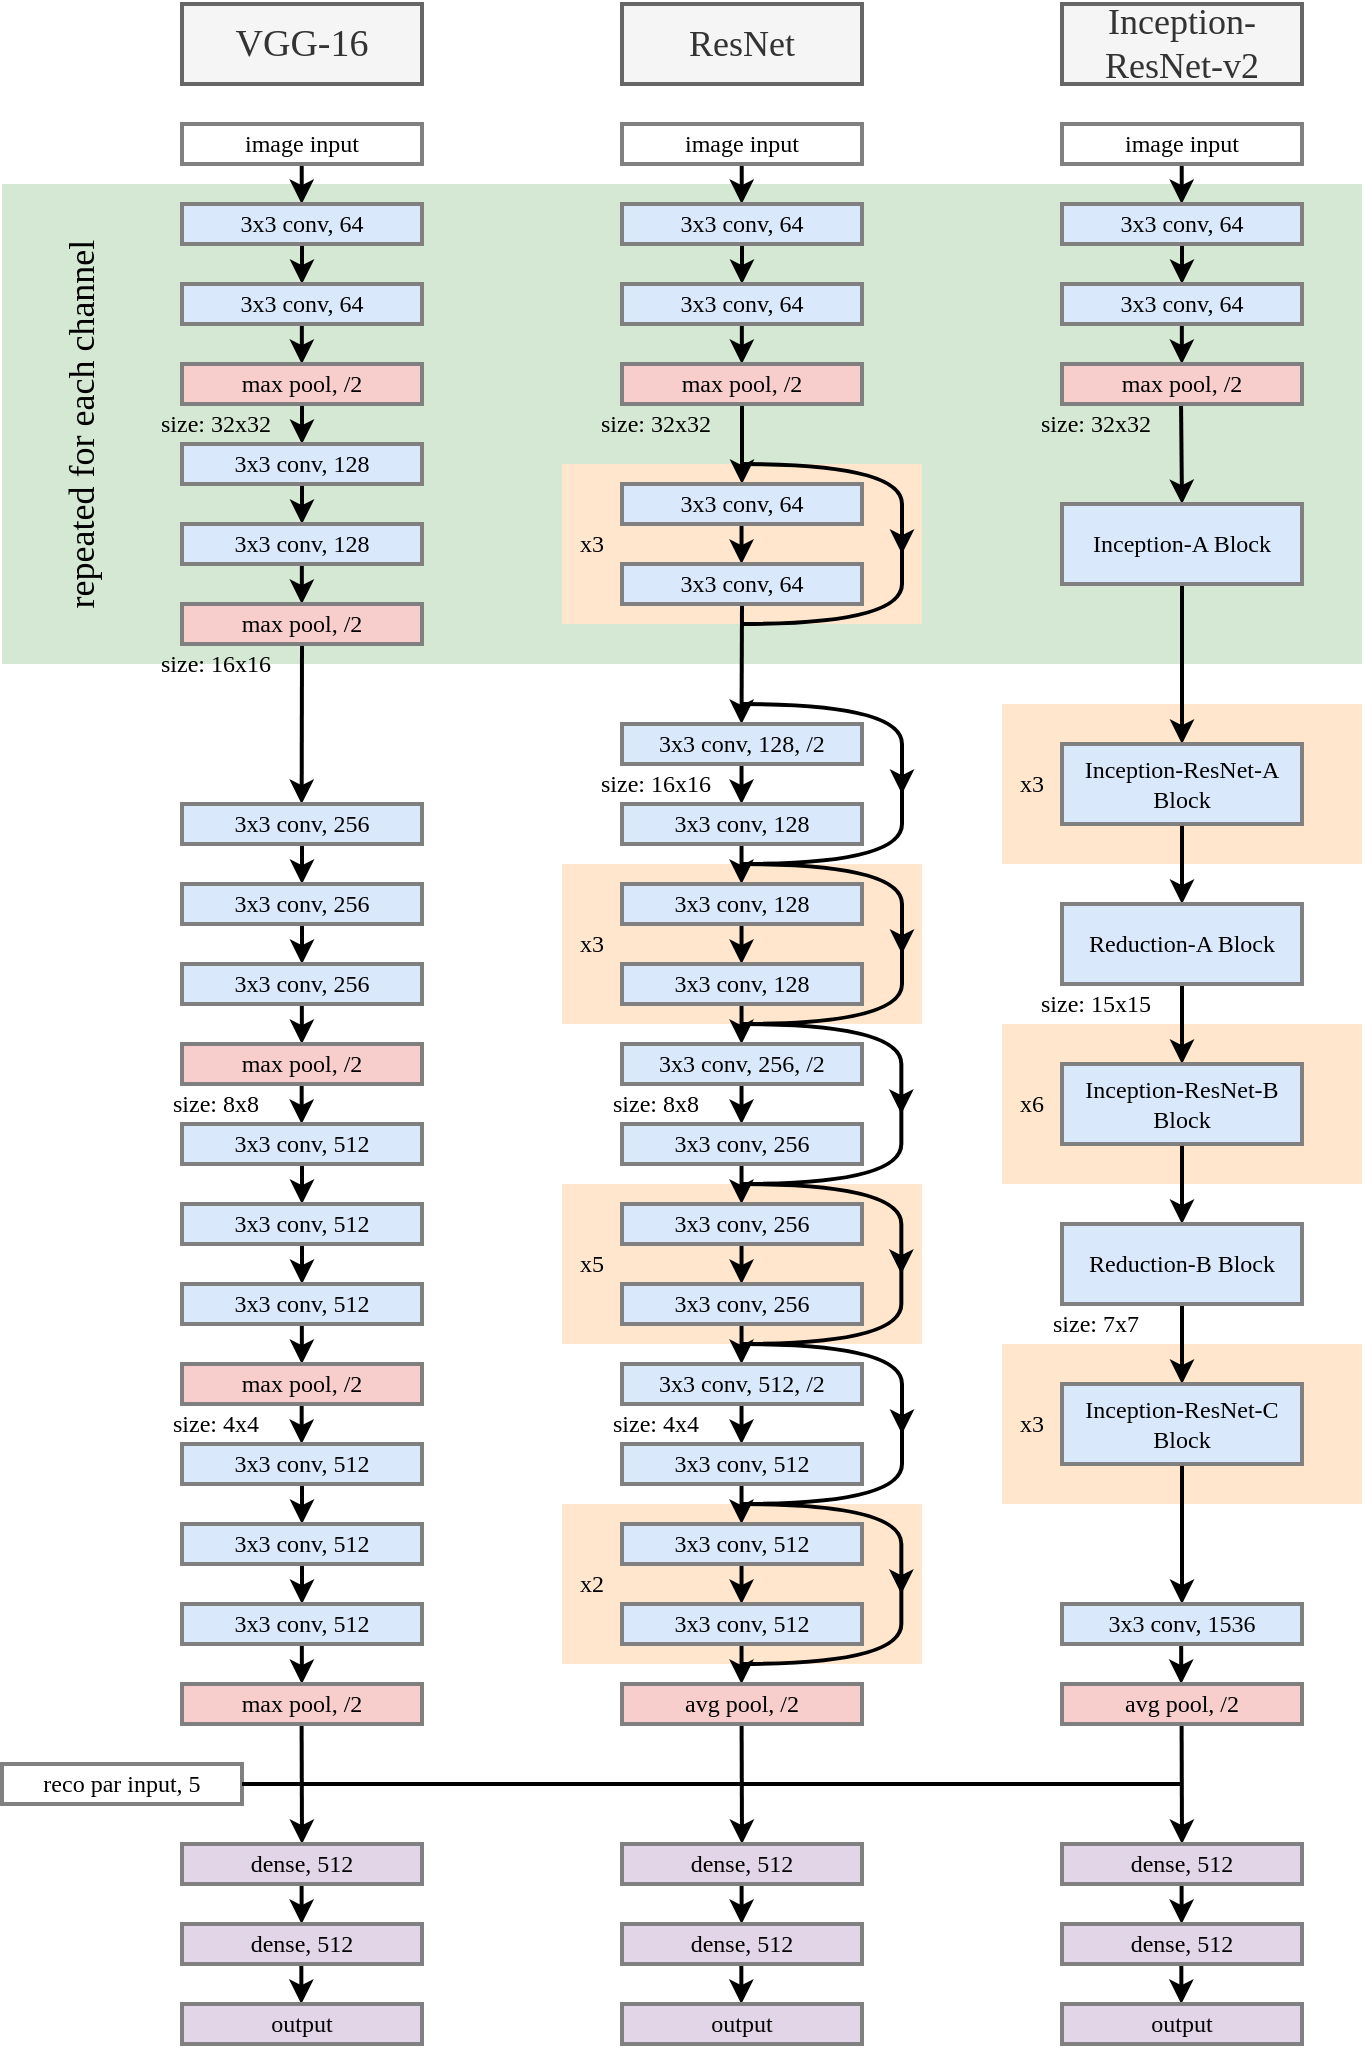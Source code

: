 <mxfile version="13.3.2" type="device"><diagram id="2nUuFOBB6d-zmA33p0eF" name="Page-1"><mxGraphModel dx="2250" dy="1230" grid="1" gridSize="10" guides="1" tooltips="1" connect="1" arrows="1" fold="1" page="1" pageScale="1" pageWidth="827" pageHeight="1169" math="0" shadow="0"><root><mxCell id="0"/><mxCell id="1" parent="0"/><mxCell id="eDKH0QxX53-h6JKbnOKn-1" value="" style="rounded=0;whiteSpace=wrap;html=1;strokeColor=none;strokeWidth=2;fillColor=#d5e8d4;fontFamily=lmodern;" vertex="1" parent="1"><mxGeometry x="40" y="110" width="680" height="240" as="geometry"/></mxCell><mxCell id="4gn5kVBZQtSzAXj-RTjJ-203" value="" style="rounded=0;whiteSpace=wrap;html=1;strokeWidth=2;fontFamily=lmodern;fillColor=#FFE6CC;strokeColor=none;fontStyle=0" parent="1" vertex="1"><mxGeometry x="540" y="690" width="180" height="80" as="geometry"/></mxCell><mxCell id="4gn5kVBZQtSzAXj-RTjJ-202" value="" style="rounded=0;whiteSpace=wrap;html=1;strokeWidth=2;fontFamily=lmodern;fillColor=#FFE6CC;strokeColor=none;fontStyle=0" parent="1" vertex="1"><mxGeometry x="540" y="530" width="180" height="80" as="geometry"/></mxCell><mxCell id="4gn5kVBZQtSzAXj-RTjJ-201" value="" style="rounded=0;whiteSpace=wrap;html=1;strokeWidth=2;fontFamily=lmodern;fillColor=#FFE6CC;strokeColor=none;fontStyle=0" parent="1" vertex="1"><mxGeometry x="540" y="370" width="180" height="80" as="geometry"/></mxCell><mxCell id="4gn5kVBZQtSzAXj-RTjJ-74" value="" style="rounded=0;whiteSpace=wrap;html=1;strokeWidth=2;fontFamily=lmodern;fillColor=#FFE6CC;strokeColor=none;fontStyle=0" parent="1" vertex="1"><mxGeometry x="320" y="250" width="180" height="80" as="geometry"/></mxCell><mxCell id="4gn5kVBZQtSzAXj-RTjJ-10" value="" style="endArrow=classic;html=1;exitX=0.5;exitY=1;exitDx=0;exitDy=0;entryX=0.5;entryY=0;entryDx=0;entryDy=0;strokeWidth=2;fontFamily=lmodern;fontStyle=0" parent="1" source="4gn5kVBZQtSzAXj-RTjJ-7" target="4gn5kVBZQtSzAXj-RTjJ-8" edge="1"><mxGeometry width="50" height="50" relative="1" as="geometry"><mxPoint x="400" y="530" as="sourcePoint"/><mxPoint x="450" y="480" as="targetPoint"/></mxGeometry></mxCell><mxCell id="4gn5kVBZQtSzAXj-RTjJ-11" value="" style="endArrow=classic;html=1;exitX=0.5;exitY=1;exitDx=0;exitDy=0;entryX=0.5;entryY=0;entryDx=0;entryDy=0;strokeWidth=2;fontFamily=lmodern;fontStyle=0" parent="1" edge="1"><mxGeometry width="50" height="50" relative="1" as="geometry"><mxPoint x="189.92" y="300" as="sourcePoint"/><mxPoint x="189.92" y="320" as="targetPoint"/></mxGeometry></mxCell><mxCell id="4gn5kVBZQtSzAXj-RTjJ-15" value="" style="endArrow=classic;html=1;exitX=0.5;exitY=1;exitDx=0;exitDy=0;entryX=0.5;entryY=0;entryDx=0;entryDy=0;strokeWidth=2;fontFamily=lmodern;fontStyle=0" parent="1" source="4gn5kVBZQtSzAXj-RTjJ-12" target="4gn5kVBZQtSzAXj-RTjJ-13" edge="1"><mxGeometry width="50" height="50" relative="1" as="geometry"><mxPoint x="400" y="710" as="sourcePoint"/><mxPoint x="450" y="660" as="targetPoint"/></mxGeometry></mxCell><mxCell id="4gn5kVBZQtSzAXj-RTjJ-16" value="" style="endArrow=classic;html=1;exitX=0.5;exitY=1;exitDx=0;exitDy=0;entryX=0.5;entryY=0;entryDx=0;entryDy=0;strokeWidth=2;fontFamily=lmodern;fontStyle=0" parent="1" edge="1"><mxGeometry width="50" height="50" relative="1" as="geometry"><mxPoint x="189.92" y="520" as="sourcePoint"/><mxPoint x="189.92" y="540" as="targetPoint"/></mxGeometry></mxCell><mxCell id="4gn5kVBZQtSzAXj-RTjJ-18" value="" style="endArrow=classic;html=1;exitX=0.5;exitY=1;exitDx=0;exitDy=0;entryX=0.5;entryY=0;entryDx=0;entryDy=0;strokeWidth=2;fontFamily=lmodern;fontStyle=0" parent="1" target="4gn5kVBZQtSzAXj-RTjJ-17" edge="1"><mxGeometry width="50" height="50" relative="1" as="geometry"><mxPoint x="190" y="480" as="sourcePoint"/><mxPoint x="450" y="700" as="targetPoint"/></mxGeometry></mxCell><mxCell id="4gn5kVBZQtSzAXj-RTjJ-19" value="" style="endArrow=classic;html=1;exitX=0.5;exitY=1;exitDx=0;exitDy=0;entryX=0.5;entryY=0;entryDx=0;entryDy=0;strokeWidth=2;fontFamily=lmodern;fontStyle=0" parent="1" edge="1" source="4gn5kVBZQtSzAXj-RTjJ-9"><mxGeometry width="50" height="50" relative="1" as="geometry"><mxPoint x="189.83" y="400" as="sourcePoint"/><mxPoint x="189.83" y="420" as="targetPoint"/></mxGeometry></mxCell><mxCell id="4gn5kVBZQtSzAXj-RTjJ-24" value="" style="endArrow=classic;html=1;exitX=0.5;exitY=1;exitDx=0;exitDy=0;entryX=0.5;entryY=0;entryDx=0;entryDy=0;strokeWidth=2;fontFamily=lmodern;fontStyle=0" parent="1" source="4gn5kVBZQtSzAXj-RTjJ-21" target="4gn5kVBZQtSzAXj-RTjJ-22" edge="1"><mxGeometry width="50" height="50" relative="1" as="geometry"><mxPoint x="400" y="870" as="sourcePoint"/><mxPoint x="450" y="820" as="targetPoint"/></mxGeometry></mxCell><mxCell id="4gn5kVBZQtSzAXj-RTjJ-25" value="" style="endArrow=classic;html=1;exitX=0.5;exitY=1;exitDx=0;exitDy=0;entryX=0.5;entryY=0;entryDx=0;entryDy=0;strokeWidth=2;fontFamily=lmodern;fontStyle=0" parent="1" edge="1"><mxGeometry width="50" height="50" relative="1" as="geometry"><mxPoint x="189.92" y="680" as="sourcePoint"/><mxPoint x="189.92" y="700" as="targetPoint"/></mxGeometry></mxCell><mxCell id="4gn5kVBZQtSzAXj-RTjJ-27" value="" style="endArrow=classic;html=1;exitX=0.5;exitY=1;exitDx=0;exitDy=0;entryX=0.5;entryY=0;entryDx=0;entryDy=0;strokeWidth=2;fontFamily=lmodern;fontStyle=0" parent="1" target="4gn5kVBZQtSzAXj-RTjJ-26" edge="1"><mxGeometry width="50" height="50" relative="1" as="geometry"><mxPoint x="190" y="640" as="sourcePoint"/><mxPoint x="450" y="860" as="targetPoint"/></mxGeometry></mxCell><mxCell id="4gn5kVBZQtSzAXj-RTjJ-28" value="" style="endArrow=classic;html=1;exitX=0.5;exitY=1;exitDx=0;exitDy=0;entryX=0.5;entryY=0;entryDx=0;entryDy=0;strokeWidth=2;fontFamily=lmodern;fontStyle=0" parent="1" edge="1"><mxGeometry width="50" height="50" relative="1" as="geometry"><mxPoint x="189.83" y="560" as="sourcePoint"/><mxPoint x="189.83" y="580" as="targetPoint"/></mxGeometry></mxCell><mxCell id="4gn5kVBZQtSzAXj-RTjJ-32" value="" style="endArrow=classic;html=1;exitX=0.5;exitY=1;exitDx=0;exitDy=0;entryX=0.5;entryY=0;entryDx=0;entryDy=0;strokeWidth=2;fontFamily=lmodern;fontStyle=0" parent="1" source="4gn5kVBZQtSzAXj-RTjJ-29" target="4gn5kVBZQtSzAXj-RTjJ-30" edge="1"><mxGeometry width="50" height="50" relative="1" as="geometry"><mxPoint x="400" y="1030" as="sourcePoint"/><mxPoint x="450" y="980" as="targetPoint"/></mxGeometry></mxCell><mxCell id="4gn5kVBZQtSzAXj-RTjJ-33" value="" style="endArrow=classic;html=1;exitX=0.5;exitY=1;exitDx=0;exitDy=0;entryX=0.5;entryY=0;entryDx=0;entryDy=0;strokeWidth=2;fontFamily=lmodern;fontStyle=0" parent="1" edge="1"><mxGeometry width="50" height="50" relative="1" as="geometry"><mxPoint x="189.92" y="840" as="sourcePoint"/><mxPoint x="189.92" y="860" as="targetPoint"/></mxGeometry></mxCell><mxCell id="4gn5kVBZQtSzAXj-RTjJ-35" value="" style="endArrow=classic;html=1;exitX=0.5;exitY=1;exitDx=0;exitDy=0;entryX=0.5;entryY=0;entryDx=0;entryDy=0;strokeWidth=2;fontFamily=lmodern;fontStyle=0" parent="1" target="4gn5kVBZQtSzAXj-RTjJ-34" edge="1"><mxGeometry width="50" height="50" relative="1" as="geometry"><mxPoint x="190" y="800" as="sourcePoint"/><mxPoint x="450" y="1020" as="targetPoint"/></mxGeometry></mxCell><mxCell id="4gn5kVBZQtSzAXj-RTjJ-36" value="" style="endArrow=classic;html=1;exitX=0.5;exitY=1;exitDx=0;exitDy=0;entryX=0.5;entryY=0;entryDx=0;entryDy=0;strokeWidth=2;fontFamily=lmodern;fontStyle=0" parent="1" edge="1"><mxGeometry width="50" height="50" relative="1" as="geometry"><mxPoint x="189.83" y="720" as="sourcePoint"/><mxPoint x="189.83" y="740" as="targetPoint"/></mxGeometry></mxCell><mxCell id="4gn5kVBZQtSzAXj-RTjJ-60" value="" style="endArrow=classic;html=1;exitX=0.5;exitY=1;exitDx=0;exitDy=0;entryX=0.5;entryY=0;entryDx=0;entryDy=0;strokeWidth=2;fontFamily=lmodern;fontStyle=0" parent="1" source="4gn5kVBZQtSzAXj-RTjJ-167" target="4gn5kVBZQtSzAXj-RTjJ-64" edge="1"><mxGeometry width="50" height="50" relative="1" as="geometry"><mxPoint x="409.76" y="240" as="sourcePoint"/><mxPoint x="409.76" y="260" as="targetPoint"/></mxGeometry></mxCell><mxCell id="4gn5kVBZQtSzAXj-RTjJ-66" value="" style="endArrow=classic;html=1;exitX=0.5;exitY=1;exitDx=0;exitDy=0;entryX=0.5;entryY=0;entryDx=0;entryDy=0;strokeWidth=2;fontFamily=lmodern;fontStyle=0" parent="1" edge="1"><mxGeometry width="50" height="50" relative="1" as="geometry"><mxPoint x="409.76" y="280" as="sourcePoint"/><mxPoint x="409.76" y="300" as="targetPoint"/></mxGeometry></mxCell><mxCell id="4gn5kVBZQtSzAXj-RTjJ-68" value="" style="endArrow=classic;html=1;exitX=0.5;exitY=1;exitDx=0;exitDy=0;entryX=0.5;entryY=0;entryDx=0;entryDy=0;strokeWidth=2;fontFamily=lmodern;fontStyle=0" parent="1" edge="1" source="4gn5kVBZQtSzAXj-RTjJ-65"><mxGeometry width="50" height="50" relative="1" as="geometry"><mxPoint x="409.76" y="360" as="sourcePoint"/><mxPoint x="409.76" y="380" as="targetPoint"/></mxGeometry></mxCell><mxCell id="4gn5kVBZQtSzAXj-RTjJ-75" value="x3" style="text;html=1;strokeColor=none;fillColor=none;align=center;verticalAlign=middle;whiteSpace=wrap;rounded=0;fontFamily=lmodern;fontStyle=0" parent="1" vertex="1"><mxGeometry x="320" y="280" width="30" height="20" as="geometry"/></mxCell><mxCell id="4gn5kVBZQtSzAXj-RTjJ-78" value="" style="rounded=0;whiteSpace=wrap;html=1;strokeWidth=2;fontFamily=lmodern;fillColor=#FFE6CC;strokeColor=none;fontStyle=0" parent="1" vertex="1"><mxGeometry x="320" y="450" width="180" height="80" as="geometry"/></mxCell><mxCell id="4gn5kVBZQtSzAXj-RTjJ-81" value="" style="endArrow=classic;html=1;exitX=0.5;exitY=1;exitDx=0;exitDy=0;entryX=0.5;entryY=0;entryDx=0;entryDy=0;strokeWidth=2;fontFamily=lmodern;fontStyle=0" parent="1" edge="1"><mxGeometry width="50" height="50" relative="1" as="geometry"><mxPoint x="409.76" y="400" as="sourcePoint"/><mxPoint x="409.76" y="420" as="targetPoint"/></mxGeometry></mxCell><mxCell id="4gn5kVBZQtSzAXj-RTjJ-83" value="" style="endArrow=classic;html=1;exitX=0.5;exitY=1;exitDx=0;exitDy=0;entryX=0.5;entryY=0;entryDx=0;entryDy=0;strokeWidth=2;fontFamily=lmodern;fontStyle=0" parent="1" edge="1"><mxGeometry width="50" height="50" relative="1" as="geometry"><mxPoint x="409.76" y="440" as="sourcePoint"/><mxPoint x="409.76" y="460" as="targetPoint"/></mxGeometry></mxCell><mxCell id="4gn5kVBZQtSzAXj-RTjJ-89" value="" style="endArrow=classic;html=1;exitX=0.5;exitY=1;exitDx=0;exitDy=0;entryX=0.5;entryY=0;entryDx=0;entryDy=0;strokeWidth=2;fontFamily=lmodern;fontStyle=0" parent="1" edge="1"><mxGeometry width="50" height="50" relative="1" as="geometry"><mxPoint x="409.76" y="480" as="sourcePoint"/><mxPoint x="409.76" y="500" as="targetPoint"/></mxGeometry></mxCell><mxCell id="4gn5kVBZQtSzAXj-RTjJ-90" value="" style="endArrow=classic;html=1;exitX=0.5;exitY=1;exitDx=0;exitDy=0;entryX=0.5;entryY=0;entryDx=0;entryDy=0;strokeWidth=2;fontFamily=lmodern;fontStyle=0" parent="1" edge="1"><mxGeometry width="50" height="50" relative="1" as="geometry"><mxPoint x="409.76" y="520" as="sourcePoint"/><mxPoint x="409.76" y="540" as="targetPoint"/></mxGeometry></mxCell><mxCell id="4gn5kVBZQtSzAXj-RTjJ-94" value="x3" style="text;html=1;strokeColor=none;fillColor=none;align=center;verticalAlign=middle;whiteSpace=wrap;rounded=0;fontFamily=lmodern;fontStyle=0" parent="1" vertex="1"><mxGeometry x="320" y="480" width="30" height="20" as="geometry"/></mxCell><mxCell id="4gn5kVBZQtSzAXj-RTjJ-95" value="" style="rounded=0;whiteSpace=wrap;html=1;strokeWidth=2;fontFamily=lmodern;fillColor=#FFE6CC;strokeColor=none;fontStyle=0" parent="1" vertex="1"><mxGeometry x="320" y="610" width="180" height="80" as="geometry"/></mxCell><mxCell id="4gn5kVBZQtSzAXj-RTjJ-98" value="" style="endArrow=classic;html=1;exitX=0.5;exitY=1;exitDx=0;exitDy=0;entryX=0.5;entryY=0;entryDx=0;entryDy=0;strokeWidth=2;fontFamily=lmodern;fontStyle=0" parent="1" edge="1"><mxGeometry width="50" height="50" relative="1" as="geometry"><mxPoint x="409.76" y="560" as="sourcePoint"/><mxPoint x="409.76" y="580" as="targetPoint"/></mxGeometry></mxCell><mxCell id="4gn5kVBZQtSzAXj-RTjJ-99" value="" style="endArrow=classic;html=1;exitX=0.5;exitY=1;exitDx=0;exitDy=0;entryX=0.5;entryY=0;entryDx=0;entryDy=0;strokeWidth=2;fontFamily=lmodern;fontStyle=0" parent="1" edge="1"><mxGeometry width="50" height="50" relative="1" as="geometry"><mxPoint x="409.76" y="600" as="sourcePoint"/><mxPoint x="409.76" y="620" as="targetPoint"/></mxGeometry></mxCell><mxCell id="4gn5kVBZQtSzAXj-RTjJ-105" value="" style="endArrow=classic;html=1;exitX=0.5;exitY=1;exitDx=0;exitDy=0;entryX=0.5;entryY=0;entryDx=0;entryDy=0;strokeWidth=2;fontFamily=lmodern;fontStyle=0" parent="1" edge="1"><mxGeometry width="50" height="50" relative="1" as="geometry"><mxPoint x="409.76" y="640" as="sourcePoint"/><mxPoint x="409.76" y="660" as="targetPoint"/></mxGeometry></mxCell><mxCell id="4gn5kVBZQtSzAXj-RTjJ-106" value="" style="endArrow=classic;html=1;exitX=0.5;exitY=1;exitDx=0;exitDy=0;entryX=0.5;entryY=0;entryDx=0;entryDy=0;strokeWidth=2;fontFamily=lmodern;fontStyle=0" parent="1" edge="1"><mxGeometry width="50" height="50" relative="1" as="geometry"><mxPoint x="409.76" y="680" as="sourcePoint"/><mxPoint x="409.76" y="700" as="targetPoint"/></mxGeometry></mxCell><mxCell id="4gn5kVBZQtSzAXj-RTjJ-110" value="x5" style="text;html=1;strokeColor=none;fillColor=none;align=center;verticalAlign=middle;whiteSpace=wrap;rounded=0;fontFamily=lmodern;fontStyle=0" parent="1" vertex="1"><mxGeometry x="320" y="640" width="30" height="20" as="geometry"/></mxCell><mxCell id="4gn5kVBZQtSzAXj-RTjJ-111" value="" style="rounded=0;whiteSpace=wrap;html=1;strokeWidth=2;fontFamily=lmodern;fillColor=#FFE6CC;strokeColor=none;fontStyle=0" parent="1" vertex="1"><mxGeometry x="320" y="770" width="180" height="80" as="geometry"/></mxCell><mxCell id="4gn5kVBZQtSzAXj-RTjJ-114" value="" style="endArrow=classic;html=1;exitX=0.5;exitY=1;exitDx=0;exitDy=0;entryX=0.5;entryY=0;entryDx=0;entryDy=0;strokeWidth=2;fontFamily=lmodern;fontStyle=0" parent="1" edge="1"><mxGeometry width="50" height="50" relative="1" as="geometry"><mxPoint x="409.76" y="720" as="sourcePoint"/><mxPoint x="409.76" y="740" as="targetPoint"/></mxGeometry></mxCell><mxCell id="4gn5kVBZQtSzAXj-RTjJ-115" value="" style="endArrow=classic;html=1;exitX=0.5;exitY=1;exitDx=0;exitDy=0;entryX=0.5;entryY=0;entryDx=0;entryDy=0;strokeWidth=2;fontFamily=lmodern;fontStyle=0" parent="1" edge="1"><mxGeometry width="50" height="50" relative="1" as="geometry"><mxPoint x="409.76" y="760" as="sourcePoint"/><mxPoint x="409.76" y="780" as="targetPoint"/></mxGeometry></mxCell><mxCell id="4gn5kVBZQtSzAXj-RTjJ-121" value="" style="endArrow=classic;html=1;exitX=0.5;exitY=1;exitDx=0;exitDy=0;entryX=0.5;entryY=0;entryDx=0;entryDy=0;strokeWidth=2;fontFamily=lmodern;fontStyle=0" parent="1" edge="1"><mxGeometry width="50" height="50" relative="1" as="geometry"><mxPoint x="409.76" y="800" as="sourcePoint"/><mxPoint x="409.76" y="820" as="targetPoint"/></mxGeometry></mxCell><mxCell id="4gn5kVBZQtSzAXj-RTjJ-122" value="" style="endArrow=classic;html=1;exitX=0.5;exitY=1;exitDx=0;exitDy=0;entryX=0.5;entryY=0;entryDx=0;entryDy=0;strokeWidth=2;fontFamily=lmodern;fontStyle=0" parent="1" edge="1"><mxGeometry width="50" height="50" relative="1" as="geometry"><mxPoint x="409.76" y="840" as="sourcePoint"/><mxPoint x="409.76" y="860" as="targetPoint"/></mxGeometry></mxCell><mxCell id="4gn5kVBZQtSzAXj-RTjJ-126" value="x2" style="text;html=1;strokeColor=none;fillColor=none;align=center;verticalAlign=middle;whiteSpace=wrap;rounded=0;fontFamily=lmodern;fontStyle=0" parent="1" vertex="1"><mxGeometry x="320" y="800" width="30" height="20" as="geometry"/></mxCell><mxCell id="4gn5kVBZQtSzAXj-RTjJ-135" value="" style="endArrow=classic;html=1;exitX=0.5;exitY=1;exitDx=0;exitDy=0;strokeWidth=2;fontFamily=lmodern;fontStyle=0;entryX=0.5;entryY=0;entryDx=0;entryDy=0;" parent="1" target="4gn5kVBZQtSzAXj-RTjJ-131" edge="1"><mxGeometry width="50" height="50" relative="1" as="geometry"><mxPoint x="409.8" y="880" as="sourcePoint"/><mxPoint x="410" y="910" as="targetPoint"/></mxGeometry></mxCell><mxCell id="4gn5kVBZQtSzAXj-RTjJ-154" value="size: 16x16 &amp;nbsp; " style="text;html=1;strokeColor=none;fillColor=none;align=center;verticalAlign=middle;whiteSpace=wrap;rounded=0;fontFamily=lmodern;fontStyle=0" parent="1" vertex="1"><mxGeometry x="110" y="340" width="80" height="20" as="geometry"/></mxCell><mxCell id="4gn5kVBZQtSzAXj-RTjJ-155" value="size: 8x8 &amp;nbsp; " style="text;html=1;strokeColor=none;fillColor=none;align=center;verticalAlign=middle;whiteSpace=wrap;rounded=0;fontFamily=lmodern;fontStyle=0" parent="1" vertex="1"><mxGeometry x="110" y="560" width="80" height="20" as="geometry"/></mxCell><mxCell id="4gn5kVBZQtSzAXj-RTjJ-156" value="size: 4x4 &amp;nbsp; " style="text;html=1;strokeColor=none;fillColor=none;align=center;verticalAlign=middle;whiteSpace=wrap;rounded=0;fontFamily=lmodern;fontStyle=0" parent="1" vertex="1"><mxGeometry x="110" y="720" width="80" height="20" as="geometry"/></mxCell><mxCell id="4gn5kVBZQtSzAXj-RTjJ-158" value="size: 16x16 &amp;nbsp; " style="text;html=1;strokeColor=none;fillColor=none;align=center;verticalAlign=middle;whiteSpace=wrap;rounded=0;fontFamily=lmodern;fontStyle=0" parent="1" vertex="1"><mxGeometry x="330" y="400" width="80" height="20" as="geometry"/></mxCell><mxCell id="4gn5kVBZQtSzAXj-RTjJ-159" value="size: 8x8 &amp;nbsp; " style="text;html=1;strokeColor=none;fillColor=none;align=center;verticalAlign=middle;whiteSpace=wrap;rounded=0;fontFamily=lmodern;fontStyle=0" parent="1" vertex="1"><mxGeometry x="330" y="560" width="80" height="20" as="geometry"/></mxCell><mxCell id="4gn5kVBZQtSzAXj-RTjJ-160" value="size: 4x4 &amp;nbsp; " style="text;html=1;strokeColor=none;fillColor=none;align=center;verticalAlign=middle;whiteSpace=wrap;rounded=0;fontFamily=lmodern;fontStyle=0" parent="1" vertex="1"><mxGeometry x="330" y="720" width="80" height="20" as="geometry"/></mxCell><mxCell id="4gn5kVBZQtSzAXj-RTjJ-161" value="" style="endArrow=classic;html=1;exitX=0.5;exitY=1;exitDx=0;exitDy=0;entryX=0.5;entryY=0;entryDx=0;entryDy=0;strokeWidth=2;fontFamily=lmodern;fontStyle=0" parent="1" edge="1"><mxGeometry width="50" height="50" relative="1" as="geometry"><mxPoint x="409.86" y="100" as="sourcePoint"/><mxPoint x="409.86" y="120" as="targetPoint"/></mxGeometry></mxCell><mxCell id="4gn5kVBZQtSzAXj-RTjJ-163" value="" style="endArrow=classic;html=1;exitX=0.5;exitY=1;exitDx=0;exitDy=0;entryX=0.5;entryY=0;entryDx=0;entryDy=0;strokeWidth=2;fontFamily=lmodern;fontStyle=0" parent="1" source="4gn5kVBZQtSzAXj-RTjJ-165" target="4gn5kVBZQtSzAXj-RTjJ-166" edge="1"><mxGeometry width="50" height="50" relative="1" as="geometry"><mxPoint x="620" y="410" as="sourcePoint"/><mxPoint x="670" y="360" as="targetPoint"/></mxGeometry></mxCell><mxCell id="4gn5kVBZQtSzAXj-RTjJ-164" value="" style="endArrow=classic;html=1;exitX=0.5;exitY=1;exitDx=0;exitDy=0;entryX=0.5;entryY=0;entryDx=0;entryDy=0;strokeWidth=2;fontFamily=lmodern;fontStyle=0" parent="1" edge="1"><mxGeometry width="50" height="50" relative="1" as="geometry"><mxPoint x="409.92" y="180" as="sourcePoint"/><mxPoint x="409.92" y="200" as="targetPoint"/></mxGeometry></mxCell><mxCell id="4gn5kVBZQtSzAXj-RTjJ-168" value="size: 15x15 &amp;nbsp; " style="text;html=1;strokeColor=none;fillColor=none;align=center;verticalAlign=middle;whiteSpace=wrap;rounded=0;fontFamily=lmodern;fontStyle=0" parent="1" vertex="1"><mxGeometry x="550" y="510" width="80" height="20" as="geometry"/></mxCell><mxCell id="4gn5kVBZQtSzAXj-RTjJ-178" value="" style="endArrow=classic;html=1;exitX=0.5;exitY=1;exitDx=0;exitDy=0;entryX=0.5;entryY=0;entryDx=0;entryDy=0;strokeWidth=2;fontFamily=lmodern;fontStyle=0" parent="1" edge="1"><mxGeometry width="50" height="50" relative="1" as="geometry"><mxPoint x="409.8" y="960" as="sourcePoint"/><mxPoint x="409.8" y="980" as="targetPoint"/></mxGeometry></mxCell><mxCell id="4gn5kVBZQtSzAXj-RTjJ-193" value="" style="endArrow=classic;html=1;exitX=0.5;exitY=1;exitDx=0;exitDy=0;entryX=0.5;entryY=0;entryDx=0;entryDy=0;strokeWidth=2;fontFamily=lmodern;fontStyle=0" parent="1" edge="1"><mxGeometry width="50" height="50" relative="1" as="geometry"><mxPoint x="629.6" y="840" as="sourcePoint"/><mxPoint x="629.6" y="860" as="targetPoint"/></mxGeometry></mxCell><mxCell id="4gn5kVBZQtSzAXj-RTjJ-194" value="" style="endArrow=classic;html=1;exitX=0.5;exitY=1;exitDx=0;exitDy=0;entryX=0.5;entryY=0;entryDx=0;entryDy=0;strokeWidth=2;fontFamily=lmodern;fontStyle=0" parent="1" target="4gn5kVBZQtSzAXj-RTjJ-190" edge="1"><mxGeometry width="50" height="50" relative="1" as="geometry"><mxPoint x="630" y="750" as="sourcePoint"/><mxPoint x="630.2" y="810" as="targetPoint"/></mxGeometry></mxCell><mxCell id="4gn5kVBZQtSzAXj-RTjJ-195" value="" style="endArrow=classic;html=1;exitX=0.5;exitY=1;exitDx=0;exitDy=0;strokeWidth=2;fontFamily=lmodern;fontStyle=0;entryX=0.5;entryY=0;entryDx=0;entryDy=0;" parent="1" source="4gn5kVBZQtSzAXj-RTjJ-188" target="4gn5kVBZQtSzAXj-RTjJ-189" edge="1"><mxGeometry width="50" height="50" relative="1" as="geometry"><mxPoint x="629.17" y="670" as="sourcePoint"/><mxPoint x="629" y="710" as="targetPoint"/></mxGeometry></mxCell><mxCell id="4gn5kVBZQtSzAXj-RTjJ-196" value="" style="endArrow=classic;html=1;exitX=0.5;exitY=1;exitDx=0;exitDy=0;strokeWidth=2;fontFamily=lmodern;fontStyle=0;entryX=0.5;entryY=0;entryDx=0;entryDy=0;" parent="1" source="4gn5kVBZQtSzAXj-RTjJ-187" target="4gn5kVBZQtSzAXj-RTjJ-188" edge="1"><mxGeometry width="50" height="50" relative="1" as="geometry"><mxPoint x="630.17" y="590" as="sourcePoint"/><mxPoint x="630.0" y="630" as="targetPoint"/></mxGeometry></mxCell><mxCell id="4gn5kVBZQtSzAXj-RTjJ-197" value="" style="endArrow=classic;html=1;exitX=0.5;exitY=1;exitDx=0;exitDy=0;strokeWidth=2;fontFamily=lmodern;fontStyle=0;entryX=0.5;entryY=0;entryDx=0;entryDy=0;" parent="1" source="4gn5kVBZQtSzAXj-RTjJ-186" target="4gn5kVBZQtSzAXj-RTjJ-187" edge="1"><mxGeometry width="50" height="50" relative="1" as="geometry"><mxPoint x="640.17" y="600" as="sourcePoint"/><mxPoint x="640.0" y="640" as="targetPoint"/></mxGeometry></mxCell><mxCell id="4gn5kVBZQtSzAXj-RTjJ-198" value="" style="endArrow=classic;html=1;exitX=0.5;exitY=1;exitDx=0;exitDy=0;strokeWidth=2;fontFamily=lmodern;fontStyle=0;entryX=0.5;entryY=0;entryDx=0;entryDy=0;" parent="1" source="4gn5kVBZQtSzAXj-RTjJ-185" target="4gn5kVBZQtSzAXj-RTjJ-186" edge="1"><mxGeometry width="50" height="50" relative="1" as="geometry"><mxPoint x="640" y="520" as="sourcePoint"/><mxPoint x="640" y="560" as="targetPoint"/></mxGeometry></mxCell><mxCell id="4gn5kVBZQtSzAXj-RTjJ-199" value="" style="endArrow=classic;html=1;exitX=0.5;exitY=1;exitDx=0;exitDy=0;strokeWidth=2;fontFamily=lmodern;fontStyle=0;entryX=0.5;entryY=0;entryDx=0;entryDy=0;" parent="1" source="4gn5kVBZQtSzAXj-RTjJ-184" target="4gn5kVBZQtSzAXj-RTjJ-185" edge="1"><mxGeometry width="50" height="50" relative="1" as="geometry"><mxPoint x="640" y="440" as="sourcePoint"/><mxPoint x="640" y="480" as="targetPoint"/></mxGeometry></mxCell><mxCell id="4gn5kVBZQtSzAXj-RTjJ-204" value="x3" style="text;html=1;strokeColor=none;fillColor=none;align=center;verticalAlign=middle;whiteSpace=wrap;rounded=0;fontFamily=lmodern;fontStyle=0" parent="1" vertex="1"><mxGeometry x="540" y="400" width="30" height="20" as="geometry"/></mxCell><mxCell id="4gn5kVBZQtSzAXj-RTjJ-205" value="x6" style="text;html=1;strokeColor=none;fillColor=none;align=center;verticalAlign=middle;whiteSpace=wrap;rounded=0;fontFamily=lmodern;fontStyle=0" parent="1" vertex="1"><mxGeometry x="540" y="560" width="30" height="20" as="geometry"/></mxCell><mxCell id="4gn5kVBZQtSzAXj-RTjJ-206" value="x3" style="text;html=1;strokeColor=none;fillColor=none;align=center;verticalAlign=middle;whiteSpace=wrap;rounded=0;fontFamily=lmodern;fontStyle=0" parent="1" vertex="1"><mxGeometry x="540" y="720" width="30" height="20" as="geometry"/></mxCell><mxCell id="4gn5kVBZQtSzAXj-RTjJ-209" value="size: 32x32&amp;nbsp;&amp;nbsp; " style="text;html=1;strokeColor=none;fillColor=none;align=center;verticalAlign=middle;whiteSpace=wrap;rounded=0;fontFamily=lmodern;fontStyle=0" parent="1" vertex="1"><mxGeometry x="330" y="220" width="80" height="20" as="geometry"/></mxCell><mxCell id="4gn5kVBZQtSzAXj-RTjJ-210" value="size: 7x7 &amp;nbsp; " style="text;html=1;strokeColor=none;fillColor=none;align=center;verticalAlign=middle;whiteSpace=wrap;rounded=0;fontFamily=lmodern;fontStyle=0" parent="1" vertex="1"><mxGeometry x="550" y="670" width="80" height="20" as="geometry"/></mxCell><mxCell id="4gn5kVBZQtSzAXj-RTjJ-211" value="reco par input, 5" style="rounded=0;whiteSpace=wrap;html=1;strokeWidth=2;fontFamily=lmodern;fontStyle=0;fillColor=#FFFFFF;strokeColor=#808080;" parent="1" vertex="1"><mxGeometry x="40" y="900" width="120" height="20" as="geometry"/></mxCell><mxCell id="eDKH0QxX53-h6JKbnOKn-2" value="" style="endArrow=classic;html=1;exitX=0.5;exitY=1;exitDx=0;exitDy=0;entryX=0.5;entryY=0;entryDx=0;entryDy=0;strokeWidth=2;fontFamily=lmodern;fontStyle=0" edge="1" parent="1"><mxGeometry width="50" height="50" relative="1" as="geometry"><mxPoint x="189.86" y="100" as="sourcePoint"/><mxPoint x="189.86" y="120" as="targetPoint"/></mxGeometry></mxCell><mxCell id="eDKH0QxX53-h6JKbnOKn-3" value="" style="endArrow=classic;html=1;exitX=0.5;exitY=1;exitDx=0;exitDy=0;entryX=0.5;entryY=0;entryDx=0;entryDy=0;strokeWidth=2;fontFamily=lmodern;fontStyle=0" edge="1" parent="1" source="eDKH0QxX53-h6JKbnOKn-5" target="eDKH0QxX53-h6JKbnOKn-6"><mxGeometry width="50" height="50" relative="1" as="geometry"><mxPoint x="400" y="410" as="sourcePoint"/><mxPoint x="450" y="360" as="targetPoint"/></mxGeometry></mxCell><mxCell id="eDKH0QxX53-h6JKbnOKn-4" value="" style="endArrow=classic;html=1;exitX=0.5;exitY=1;exitDx=0;exitDy=0;entryX=0.5;entryY=0;entryDx=0;entryDy=0;strokeWidth=2;fontFamily=lmodern;fontStyle=0" edge="1" parent="1"><mxGeometry width="50" height="50" relative="1" as="geometry"><mxPoint x="189.92" y="180" as="sourcePoint"/><mxPoint x="189.92" y="200" as="targetPoint"/></mxGeometry></mxCell><mxCell id="eDKH0QxX53-h6JKbnOKn-8" value="size: 32x32&amp;nbsp;&amp;nbsp; " style="text;html=1;strokeColor=none;fillColor=none;align=center;verticalAlign=middle;whiteSpace=wrap;rounded=0;fontFamily=lmodern;fontStyle=0" vertex="1" parent="1"><mxGeometry x="110" y="220" width="80" height="20" as="geometry"/></mxCell><mxCell id="eDKH0QxX53-h6JKbnOKn-11" value="" style="endArrow=classic;html=1;exitX=0.5;exitY=1;exitDx=0;exitDy=0;entryX=0.5;entryY=0;entryDx=0;entryDy=0;strokeWidth=2;fontFamily=lmodern;fontStyle=0" edge="1" parent="1"><mxGeometry width="50" height="50" relative="1" as="geometry"><mxPoint x="629.86" y="100" as="sourcePoint"/><mxPoint x="629.86" y="120" as="targetPoint"/></mxGeometry></mxCell><mxCell id="eDKH0QxX53-h6JKbnOKn-12" value="" style="endArrow=classic;html=1;exitX=0.5;exitY=1;exitDx=0;exitDy=0;entryX=0.5;entryY=0;entryDx=0;entryDy=0;strokeWidth=2;fontFamily=lmodern;fontStyle=0" edge="1" parent="1" source="eDKH0QxX53-h6JKbnOKn-14" target="eDKH0QxX53-h6JKbnOKn-15"><mxGeometry width="50" height="50" relative="1" as="geometry"><mxPoint x="840" y="410" as="sourcePoint"/><mxPoint x="890" y="360" as="targetPoint"/></mxGeometry></mxCell><mxCell id="eDKH0QxX53-h6JKbnOKn-13" value="" style="endArrow=classic;html=1;exitX=0.5;exitY=1;exitDx=0;exitDy=0;entryX=0.5;entryY=0;entryDx=0;entryDy=0;strokeWidth=2;fontFamily=lmodern;fontStyle=0" edge="1" parent="1"><mxGeometry width="50" height="50" relative="1" as="geometry"><mxPoint x="629.92" y="180" as="sourcePoint"/><mxPoint x="629.92" y="200" as="targetPoint"/></mxGeometry></mxCell><mxCell id="eDKH0QxX53-h6JKbnOKn-17" value="size: 32x32&amp;nbsp;&amp;nbsp; " style="text;html=1;strokeColor=none;fillColor=none;align=center;verticalAlign=middle;whiteSpace=wrap;rounded=0;fontFamily=lmodern;fontStyle=0" vertex="1" parent="1"><mxGeometry x="550" y="220" width="80" height="20" as="geometry"/></mxCell><mxCell id="eDKH0QxX53-h6JKbnOKn-19" value="" style="endArrow=classic;html=1;exitX=0.5;exitY=1;exitDx=0;exitDy=0;strokeWidth=2;fontFamily=lmodern;fontStyle=0" edge="1" parent="1"><mxGeometry width="50" height="50" relative="1" as="geometry"><mxPoint x="190" y="220" as="sourcePoint"/><mxPoint x="190" y="240" as="targetPoint"/></mxGeometry></mxCell><mxCell id="eDKH0QxX53-h6JKbnOKn-20" value="" style="endArrow=classic;html=1;exitX=0.5;exitY=1;exitDx=0;exitDy=0;entryX=0.5;entryY=0;entryDx=0;entryDy=0;strokeWidth=2;fontFamily=lmodern;fontStyle=0" edge="1" parent="1" target="4gn5kVBZQtSzAXj-RTjJ-184"><mxGeometry width="50" height="50" relative="1" as="geometry"><mxPoint x="629.52" y="220" as="sourcePoint"/><mxPoint x="629.52" y="310" as="targetPoint"/></mxGeometry></mxCell><mxCell id="eDKH0QxX53-h6JKbnOKn-25" value="" style="endArrow=classic;html=1;exitX=0.5;exitY=1;exitDx=0;exitDy=0;strokeWidth=2;fontFamily=lmodern;fontStyle=0;entryX=0.5;entryY=0;entryDx=0;entryDy=0;" edge="1" parent="1" target="eDKH0QxX53-h6JKbnOKn-27"><mxGeometry width="50" height="50" relative="1" as="geometry"><mxPoint x="189.8" y="880" as="sourcePoint"/><mxPoint x="190" y="910" as="targetPoint"/></mxGeometry></mxCell><mxCell id="eDKH0QxX53-h6JKbnOKn-26" value="" style="endArrow=classic;html=1;exitX=0.5;exitY=1;exitDx=0;exitDy=0;entryX=0.5;entryY=0;entryDx=0;entryDy=0;strokeWidth=2;fontFamily=lmodern;fontStyle=0" edge="1" parent="1"><mxGeometry width="50" height="50" relative="1" as="geometry"><mxPoint x="189.8" y="960" as="sourcePoint"/><mxPoint x="189.8" y="980" as="targetPoint"/></mxGeometry></mxCell><mxCell id="eDKH0QxX53-h6JKbnOKn-29" value="" style="endArrow=classic;html=1;exitX=0.5;exitY=1;exitDx=0;exitDy=0;strokeWidth=2;fontFamily=lmodern;fontStyle=0;entryX=0.5;entryY=0;entryDx=0;entryDy=0;" edge="1" parent="1" target="eDKH0QxX53-h6JKbnOKn-31"><mxGeometry width="50" height="50" relative="1" as="geometry"><mxPoint x="629.8" y="880" as="sourcePoint"/><mxPoint x="630" y="910" as="targetPoint"/></mxGeometry></mxCell><mxCell id="eDKH0QxX53-h6JKbnOKn-30" value="" style="endArrow=classic;html=1;exitX=0.5;exitY=1;exitDx=0;exitDy=0;entryX=0.5;entryY=0;entryDx=0;entryDy=0;strokeWidth=2;fontFamily=lmodern;fontStyle=0" edge="1" parent="1"><mxGeometry width="50" height="50" relative="1" as="geometry"><mxPoint x="629.8" y="960" as="sourcePoint"/><mxPoint x="629.8" y="980" as="targetPoint"/></mxGeometry></mxCell><mxCell id="eDKH0QxX53-h6JKbnOKn-33" value="" style="endArrow=classic;html=1;exitX=0.5;exitY=1;exitDx=0;exitDy=0;entryX=0.5;entryY=0;entryDx=0;entryDy=0;strokeWidth=2;fontFamily=lmodern;fontStyle=0" edge="1" parent="1"><mxGeometry width="50" height="50" relative="1" as="geometry"><mxPoint x="189.67" y="1000" as="sourcePoint"/><mxPoint x="189.67" y="1020" as="targetPoint"/></mxGeometry></mxCell><mxCell id="eDKH0QxX53-h6JKbnOKn-35" value="" style="endArrow=classic;html=1;exitX=0.5;exitY=1;exitDx=0;exitDy=0;entryX=0.5;entryY=0;entryDx=0;entryDy=0;strokeWidth=2;fontFamily=lmodern;fontStyle=0" edge="1" parent="1"><mxGeometry width="50" height="50" relative="1" as="geometry"><mxPoint x="409.67" y="1000" as="sourcePoint"/><mxPoint x="409.67" y="1020" as="targetPoint"/></mxGeometry></mxCell><mxCell id="eDKH0QxX53-h6JKbnOKn-37" value="" style="endArrow=classic;html=1;exitX=0.5;exitY=1;exitDx=0;exitDy=0;entryX=0.5;entryY=0;entryDx=0;entryDy=0;strokeWidth=2;fontFamily=lmodern;fontStyle=0" edge="1" parent="1"><mxGeometry width="50" height="50" relative="1" as="geometry"><mxPoint x="629.67" y="1000" as="sourcePoint"/><mxPoint x="629.67" y="1020" as="targetPoint"/></mxGeometry></mxCell><mxCell id="eDKH0QxX53-h6JKbnOKn-38" value="" style="endArrow=none;html=1;strokeWidth=2;exitX=1;exitY=0.5;exitDx=0;exitDy=0;" edge="1" parent="1" source="4gn5kVBZQtSzAXj-RTjJ-211"><mxGeometry width="50" height="50" relative="1" as="geometry"><mxPoint x="260" y="750" as="sourcePoint"/><mxPoint x="630" y="910" as="targetPoint"/></mxGeometry></mxCell><mxCell id="eDKH0QxX53-h6JKbnOKn-44" value="" style="group" vertex="1" connectable="0" parent="1"><mxGeometry x="490" y="370" height="80" as="geometry"/></mxCell><mxCell id="eDKH0QxX53-h6JKbnOKn-41" value="" style="curved=1;endArrow=none;html=1;strokeWidth=2;endFill=0;" edge="1" parent="eDKH0QxX53-h6JKbnOKn-44"><mxGeometry width="50" height="50" relative="1" as="geometry"><mxPoint x="-80" y="80" as="sourcePoint"/><mxPoint x="-80" as="targetPoint"/><Array as="points"><mxPoint y="80"/><mxPoint y="40"/><mxPoint/></Array></mxGeometry></mxCell><mxCell id="eDKH0QxX53-h6JKbnOKn-43" value="" style="endArrow=classic;html=1;strokeWidth=2;fontFamily=lmodern;endFill=1;fontStyle=0" edge="1" parent="eDKH0QxX53-h6JKbnOKn-44"><mxGeometry width="50" height="50" relative="1" as="geometry"><mxPoint y="35" as="sourcePoint"/><mxPoint y="45" as="targetPoint"/></mxGeometry></mxCell><mxCell id="eDKH0QxX53-h6JKbnOKn-48" value="" style="curved=1;endArrow=none;html=1;strokeWidth=2;endFill=0;" edge="1" parent="1"><mxGeometry width="50" height="50" relative="1" as="geometry"><mxPoint x="410" y="330" as="sourcePoint"/><mxPoint x="410" y="250" as="targetPoint"/><Array as="points"><mxPoint x="490" y="330"/><mxPoint x="490" y="290"/><mxPoint x="490" y="250"/></Array></mxGeometry></mxCell><mxCell id="eDKH0QxX53-h6JKbnOKn-49" value="" style="endArrow=classic;html=1;strokeWidth=2;fontFamily=lmodern;endFill=1;fontStyle=0" edge="1" parent="1"><mxGeometry width="50" height="50" relative="1" as="geometry"><mxPoint x="490" y="285" as="sourcePoint"/><mxPoint x="490" y="295" as="targetPoint"/></mxGeometry></mxCell><mxCell id="eDKH0QxX53-h6JKbnOKn-50" value="" style="curved=1;endArrow=none;html=1;strokeWidth=2;endFill=0;" edge="1" parent="1"><mxGeometry width="50" height="50" relative="1" as="geometry"><mxPoint x="410" y="530" as="sourcePoint"/><mxPoint x="410" y="450" as="targetPoint"/><Array as="points"><mxPoint x="490" y="530"/><mxPoint x="490" y="490"/><mxPoint x="490" y="450"/></Array></mxGeometry></mxCell><mxCell id="eDKH0QxX53-h6JKbnOKn-51" value="" style="endArrow=classic;html=1;strokeWidth=2;fontFamily=lmodern;endFill=1;fontStyle=0" edge="1" parent="1"><mxGeometry width="50" height="50" relative="1" as="geometry"><mxPoint x="490" y="485" as="sourcePoint"/><mxPoint x="490" y="495" as="targetPoint"/></mxGeometry></mxCell><mxCell id="eDKH0QxX53-h6JKbnOKn-52" value="" style="curved=1;endArrow=none;html=1;strokeWidth=2;endFill=0;" edge="1" parent="1"><mxGeometry width="50" height="50" relative="1" as="geometry"><mxPoint x="409.67" y="610" as="sourcePoint"/><mxPoint x="409.67" y="530" as="targetPoint"/><Array as="points"><mxPoint x="489.67" y="610"/><mxPoint x="489.67" y="570"/><mxPoint x="489.67" y="530"/></Array></mxGeometry></mxCell><mxCell id="eDKH0QxX53-h6JKbnOKn-53" value="" style="endArrow=classic;html=1;strokeWidth=2;fontFamily=lmodern;endFill=1;fontStyle=0" edge="1" parent="1"><mxGeometry width="50" height="50" relative="1" as="geometry"><mxPoint x="489.67" y="565" as="sourcePoint"/><mxPoint x="489.67" y="575" as="targetPoint"/></mxGeometry></mxCell><mxCell id="eDKH0QxX53-h6JKbnOKn-54" value="" style="curved=1;endArrow=none;html=1;strokeWidth=2;endFill=0;" edge="1" parent="1"><mxGeometry width="50" height="50" relative="1" as="geometry"><mxPoint x="409.67" y="690" as="sourcePoint"/><mxPoint x="409.67" y="610" as="targetPoint"/><Array as="points"><mxPoint x="489.67" y="690"/><mxPoint x="489.67" y="650"/><mxPoint x="489.67" y="610"/></Array></mxGeometry></mxCell><mxCell id="eDKH0QxX53-h6JKbnOKn-55" value="" style="endArrow=classic;html=1;strokeWidth=2;fontFamily=lmodern;endFill=1;fontStyle=0" edge="1" parent="1"><mxGeometry width="50" height="50" relative="1" as="geometry"><mxPoint x="489.67" y="645" as="sourcePoint"/><mxPoint x="489.67" y="655" as="targetPoint"/></mxGeometry></mxCell><mxCell id="eDKH0QxX53-h6JKbnOKn-56" value="" style="curved=1;endArrow=none;html=1;strokeWidth=2;endFill=0;" edge="1" parent="1"><mxGeometry width="50" height="50" relative="1" as="geometry"><mxPoint x="410.0" y="770" as="sourcePoint"/><mxPoint x="410.0" y="690" as="targetPoint"/><Array as="points"><mxPoint x="490" y="770"/><mxPoint x="490" y="730"/><mxPoint x="490" y="690"/></Array></mxGeometry></mxCell><mxCell id="eDKH0QxX53-h6JKbnOKn-57" value="" style="endArrow=classic;html=1;strokeWidth=2;fontFamily=lmodern;endFill=1;fontStyle=0" edge="1" parent="1"><mxGeometry width="50" height="50" relative="1" as="geometry"><mxPoint x="490.0" y="725" as="sourcePoint"/><mxPoint x="490.0" y="735" as="targetPoint"/></mxGeometry></mxCell><mxCell id="eDKH0QxX53-h6JKbnOKn-58" value="" style="curved=1;endArrow=none;html=1;strokeWidth=2;endFill=0;" edge="1" parent="1"><mxGeometry width="50" height="50" relative="1" as="geometry"><mxPoint x="409.67" y="850" as="sourcePoint"/><mxPoint x="409.67" y="770" as="targetPoint"/><Array as="points"><mxPoint x="489.67" y="850"/><mxPoint x="489.67" y="810"/><mxPoint x="489.67" y="770"/></Array></mxGeometry></mxCell><mxCell id="eDKH0QxX53-h6JKbnOKn-59" value="" style="endArrow=classic;html=1;strokeWidth=2;fontFamily=lmodern;endFill=1;fontStyle=0" edge="1" parent="1"><mxGeometry width="50" height="50" relative="1" as="geometry"><mxPoint x="489.67" y="805" as="sourcePoint"/><mxPoint x="489.67" y="815" as="targetPoint"/></mxGeometry></mxCell><mxCell id="eDKH0QxX53-h6JKbnOKn-62" value="&lt;font style=&quot;font-size: 18px&quot; face=&quot;lmodern&quot;&gt;repeated for each channel&lt;/font&gt;" style="text;html=1;strokeColor=none;fillColor=none;align=center;verticalAlign=middle;whiteSpace=wrap;rounded=0;rotation=-90;" vertex="1" parent="1"><mxGeometry x="-40" y="220" width="240" height="20" as="geometry"/></mxCell><mxCell id="4gn5kVBZQtSzAXj-RTjJ-7" value="&lt;div&gt;&lt;font&gt;3x3 conv, 128&lt;br&gt;&lt;/font&gt;&lt;/div&gt;" style="rounded=0;whiteSpace=wrap;html=1;fillColor=#dae8fc;strokeColor=#808080;strokeWidth=2;fontFamily=lmodern;fontStyle=0;gradientColor=none;" parent="1" vertex="1"><mxGeometry x="130" y="240" width="120" height="20" as="geometry"/></mxCell><mxCell id="4gn5kVBZQtSzAXj-RTjJ-8" value="&lt;div&gt;&lt;font&gt;3x3 conv, 128&lt;br&gt;&lt;/font&gt;&lt;/div&gt;" style="rounded=0;whiteSpace=wrap;html=1;fillColor=#dae8fc;strokeColor=#808080;strokeWidth=2;fontFamily=lmodern;fontStyle=0;gradientColor=none;" parent="1" vertex="1"><mxGeometry x="130" y="280" width="120" height="20" as="geometry"/></mxCell><mxCell id="4gn5kVBZQtSzAXj-RTjJ-9" value="&lt;div&gt;&lt;font&gt;max pool, /2&lt;/font&gt;&lt;/div&gt;" style="rounded=0;whiteSpace=wrap;html=1;fillColor=#f8cecc;strokeColor=#808080;strokeWidth=2;fontFamily=lmodern;fontStyle=0;gradientColor=none;" parent="1" vertex="1"><mxGeometry x="130" y="320" width="120" height="20" as="geometry"/></mxCell><mxCell id="4gn5kVBZQtSzAXj-RTjJ-64" value="&lt;div&gt;&lt;font&gt;3x3 conv, 64&lt;/font&gt;&lt;/div&gt;" style="rounded=0;whiteSpace=wrap;html=1;fillColor=#dae8fc;strokeColor=#808080;strokeWidth=2;fontFamily=lmodern;fontStyle=0;gradientColor=none;" parent="1" vertex="1"><mxGeometry x="350" y="260" width="120" height="20" as="geometry"/></mxCell><mxCell id="4gn5kVBZQtSzAXj-RTjJ-65" value="&lt;div&gt;&lt;font&gt;3x3 conv, 64&lt;/font&gt;&lt;/div&gt;" style="rounded=0;whiteSpace=wrap;html=1;fillColor=#dae8fc;strokeColor=#808080;strokeWidth=2;fontFamily=lmodern;fontStyle=0;gradientColor=none;" parent="1" vertex="1"><mxGeometry x="350" y="300" width="120" height="20" as="geometry"/></mxCell><mxCell id="4gn5kVBZQtSzAXj-RTjJ-165" value="&lt;div&gt;&lt;font&gt;3x3 conv, 64&lt;/font&gt;&lt;/div&gt;" style="rounded=0;whiteSpace=wrap;html=1;fillColor=#dae8fc;strokeColor=#808080;strokeWidth=2;fontFamily=lmodern;fontStyle=0;gradientColor=none;" parent="1" vertex="1"><mxGeometry x="350" y="120" width="120" height="20" as="geometry"/></mxCell><mxCell id="4gn5kVBZQtSzAXj-RTjJ-166" value="&lt;div&gt;&lt;font&gt;3x3 conv, 64&lt;/font&gt;&lt;/div&gt;" style="rounded=0;whiteSpace=wrap;html=1;fillColor=#dae8fc;strokeColor=#808080;strokeWidth=2;fontFamily=lmodern;fontStyle=0;gradientColor=none;" parent="1" vertex="1"><mxGeometry x="350" y="160" width="120" height="20" as="geometry"/></mxCell><mxCell id="4gn5kVBZQtSzAXj-RTjJ-167" value="&lt;div&gt;&lt;font&gt;max pool, /2&lt;/font&gt;&lt;/div&gt;" style="rounded=0;whiteSpace=wrap;html=1;fillColor=#f8cecc;strokeColor=#808080;strokeWidth=2;fontFamily=lmodern;fontStyle=0;gradientColor=none;" parent="1" vertex="1"><mxGeometry x="350" y="200" width="120" height="20" as="geometry"/></mxCell><mxCell id="4gn5kVBZQtSzAXj-RTjJ-184" value="Inception-A Block" style="rounded=0;whiteSpace=wrap;html=1;fillColor=#dae8fc;strokeColor=#808080;strokeWidth=2;fontFamily=lmodern;fontStyle=0;gradientColor=none;" parent="1" vertex="1"><mxGeometry x="570" y="270" width="120" height="40" as="geometry"/></mxCell><mxCell id="4gn5kVBZQtSzAXj-RTjJ-213" value="&lt;font style=&quot;font-size: 19px&quot;&gt;VGG-16&lt;/font&gt;" style="text;html=1;strokeColor=#666666;fillColor=#f5f5f5;align=center;verticalAlign=middle;whiteSpace=wrap;rounded=0;fontFamily=lmodern;fontColor=#333333;strokeWidth=2;" parent="1" vertex="1"><mxGeometry x="130" y="20" width="120" height="40" as="geometry"/></mxCell><mxCell id="4gn5kVBZQtSzAXj-RTjJ-214" value="&lt;font style=&quot;font-size: 18px&quot;&gt;ResNet&lt;/font&gt;" style="text;html=1;strokeColor=#666666;fillColor=#f5f5f5;align=center;verticalAlign=middle;whiteSpace=wrap;rounded=0;fontFamily=lmodern;fontColor=#333333;strokeWidth=2;" parent="1" vertex="1"><mxGeometry x="350" y="20" width="120" height="40" as="geometry"/></mxCell><mxCell id="4gn5kVBZQtSzAXj-RTjJ-215" value="&lt;font style=&quot;font-size: 18px&quot;&gt;Inception-ResNet-v2&lt;/font&gt;" style="text;html=1;strokeColor=#666666;fillColor=#f5f5f5;align=center;verticalAlign=middle;whiteSpace=wrap;rounded=0;fontFamily=lmodern;fontColor=#333333;strokeWidth=2;" parent="1" vertex="1"><mxGeometry x="570" y="20" width="120" height="40" as="geometry"/></mxCell><mxCell id="4gn5kVBZQtSzAXj-RTjJ-162" value="image input" style="rounded=0;whiteSpace=wrap;html=1;strokeWidth=2;fontFamily=lmodern;fontStyle=0;strokeColor=#808080;gradientColor=none;" parent="1" vertex="1"><mxGeometry x="350" y="80" width="120" height="20" as="geometry"/></mxCell><mxCell id="eDKH0QxX53-h6JKbnOKn-5" value="&lt;div&gt;&lt;font&gt;3x3 conv, 64&lt;/font&gt;&lt;/div&gt;" style="rounded=0;whiteSpace=wrap;html=1;fillColor=#dae8fc;strokeColor=#808080;strokeWidth=2;fontFamily=lmodern;fontStyle=0;gradientColor=none;" vertex="1" parent="1"><mxGeometry x="130" y="120" width="120" height="20" as="geometry"/></mxCell><mxCell id="eDKH0QxX53-h6JKbnOKn-6" value="&lt;div&gt;&lt;font&gt;3x3 conv, 64&lt;/font&gt;&lt;/div&gt;" style="rounded=0;whiteSpace=wrap;html=1;fillColor=#dae8fc;strokeColor=#808080;strokeWidth=2;fontFamily=lmodern;fontStyle=0;gradientColor=none;" vertex="1" parent="1"><mxGeometry x="130" y="160" width="120" height="20" as="geometry"/></mxCell><mxCell id="eDKH0QxX53-h6JKbnOKn-7" value="&lt;div&gt;&lt;font&gt;max pool, /2&lt;/font&gt;&lt;/div&gt;" style="rounded=0;whiteSpace=wrap;html=1;fillColor=#f8cecc;strokeColor=#808080;strokeWidth=2;fontFamily=lmodern;fontStyle=0;gradientColor=none;" vertex="1" parent="1"><mxGeometry x="130" y="200" width="120" height="20" as="geometry"/></mxCell><mxCell id="eDKH0QxX53-h6JKbnOKn-9" value="image input" style="rounded=0;whiteSpace=wrap;html=1;strokeWidth=2;fontFamily=lmodern;fontStyle=0;strokeColor=#808080;gradientColor=none;" vertex="1" parent="1"><mxGeometry x="130" y="80" width="120" height="20" as="geometry"/></mxCell><mxCell id="eDKH0QxX53-h6JKbnOKn-14" value="&lt;div&gt;&lt;font&gt;3x3 conv, 64&lt;/font&gt;&lt;/div&gt;" style="rounded=0;whiteSpace=wrap;html=1;fillColor=#dae8fc;strokeColor=#808080;strokeWidth=2;fontFamily=lmodern;fontStyle=0;gradientColor=none;" vertex="1" parent="1"><mxGeometry x="570" y="120" width="120" height="20" as="geometry"/></mxCell><mxCell id="eDKH0QxX53-h6JKbnOKn-15" value="&lt;div&gt;&lt;font&gt;3x3 conv, 64&lt;/font&gt;&lt;/div&gt;" style="rounded=0;whiteSpace=wrap;html=1;fillColor=#dae8fc;strokeColor=#808080;strokeWidth=2;fontFamily=lmodern;fontStyle=0;gradientColor=none;" vertex="1" parent="1"><mxGeometry x="570" y="160" width="120" height="20" as="geometry"/></mxCell><mxCell id="eDKH0QxX53-h6JKbnOKn-16" value="&lt;div&gt;&lt;font&gt;max pool, /2&lt;/font&gt;&lt;/div&gt;" style="rounded=0;whiteSpace=wrap;html=1;fillColor=#f8cecc;strokeColor=#808080;strokeWidth=2;fontFamily=lmodern;fontStyle=0;gradientColor=none;" vertex="1" parent="1"><mxGeometry x="570" y="200" width="120" height="20" as="geometry"/></mxCell><mxCell id="eDKH0QxX53-h6JKbnOKn-18" value="image input" style="rounded=0;whiteSpace=wrap;html=1;strokeWidth=2;fontFamily=lmodern;fontStyle=0;strokeColor=#808080;gradientColor=none;" vertex="1" parent="1"><mxGeometry x="570" y="80" width="120" height="20" as="geometry"/></mxCell><mxCell id="4gn5kVBZQtSzAXj-RTjJ-12" value="&lt;div&gt;&lt;font&gt;3x3 conv, 256&lt;br&gt;&lt;/font&gt;&lt;/div&gt;" style="rounded=0;whiteSpace=wrap;html=1;fillColor=#dae8fc;strokeColor=#808080;strokeWidth=2;fontFamily=lmodern;fontStyle=0" parent="1" vertex="1"><mxGeometry x="130" y="420" width="120" height="20" as="geometry"/></mxCell><mxCell id="4gn5kVBZQtSzAXj-RTjJ-13" value="&lt;div&gt;&lt;font&gt;3x3 conv, 256&lt;br&gt;&lt;/font&gt;&lt;/div&gt;" style="rounded=0;whiteSpace=wrap;html=1;fillColor=#dae8fc;strokeColor=#808080;strokeWidth=2;fontFamily=lmodern;fontStyle=0" parent="1" vertex="1"><mxGeometry x="130" y="460" width="120" height="20" as="geometry"/></mxCell><mxCell id="4gn5kVBZQtSzAXj-RTjJ-14" value="&lt;div&gt;&lt;font&gt;max pool, /2&lt;/font&gt;&lt;/div&gt;" style="rounded=0;whiteSpace=wrap;html=1;fillColor=#f8cecc;strokeColor=#808080;strokeWidth=2;fontFamily=lmodern;fontStyle=0" parent="1" vertex="1"><mxGeometry x="130" y="540" width="120" height="20" as="geometry"/></mxCell><mxCell id="4gn5kVBZQtSzAXj-RTjJ-17" value="&lt;div&gt;&lt;font&gt;3x3 conv, 256&lt;br&gt;&lt;/font&gt;&lt;/div&gt;" style="rounded=0;whiteSpace=wrap;html=1;fillColor=#dae8fc;strokeColor=#808080;strokeWidth=2;fontFamily=lmodern;fontStyle=0" parent="1" vertex="1"><mxGeometry x="130" y="500" width="120" height="20" as="geometry"/></mxCell><mxCell id="4gn5kVBZQtSzAXj-RTjJ-21" value="&lt;div&gt;&lt;font&gt;3x3 conv, 512&lt;br&gt;&lt;/font&gt;&lt;/div&gt;" style="rounded=0;whiteSpace=wrap;html=1;fillColor=#dae8fc;strokeColor=#808080;strokeWidth=2;fontFamily=lmodern;fontStyle=0" parent="1" vertex="1"><mxGeometry x="130" y="580" width="120" height="20" as="geometry"/></mxCell><mxCell id="4gn5kVBZQtSzAXj-RTjJ-22" value="&lt;div&gt;&lt;font&gt;3x3 conv, 512&lt;br&gt;&lt;/font&gt;&lt;/div&gt;" style="rounded=0;whiteSpace=wrap;html=1;fillColor=#dae8fc;strokeColor=#808080;strokeWidth=2;fontFamily=lmodern;fontStyle=0" parent="1" vertex="1"><mxGeometry x="130" y="620" width="120" height="20" as="geometry"/></mxCell><mxCell id="4gn5kVBZQtSzAXj-RTjJ-23" value="&lt;div&gt;&lt;font&gt;max pool, /2&lt;/font&gt;&lt;/div&gt;" style="rounded=0;whiteSpace=wrap;html=1;fillColor=#f8cecc;strokeColor=#808080;strokeWidth=2;fontFamily=lmodern;fontStyle=0" parent="1" vertex="1"><mxGeometry x="130" y="700" width="120" height="20" as="geometry"/></mxCell><mxCell id="4gn5kVBZQtSzAXj-RTjJ-26" value="&lt;div&gt;&lt;font&gt;3x3 conv, 512&lt;br&gt;&lt;/font&gt;&lt;/div&gt;" style="rounded=0;whiteSpace=wrap;html=1;fillColor=#dae8fc;strokeColor=#808080;strokeWidth=2;fontFamily=lmodern;fontStyle=0" parent="1" vertex="1"><mxGeometry x="130" y="660" width="120" height="20" as="geometry"/></mxCell><mxCell id="4gn5kVBZQtSzAXj-RTjJ-29" value="&lt;div&gt;&lt;font&gt;3x3 conv, 512&lt;br&gt;&lt;/font&gt;&lt;/div&gt;" style="rounded=0;whiteSpace=wrap;html=1;fillColor=#dae8fc;strokeColor=#808080;strokeWidth=2;fontFamily=lmodern;fontStyle=0" parent="1" vertex="1"><mxGeometry x="130" y="740" width="120" height="20" as="geometry"/></mxCell><mxCell id="4gn5kVBZQtSzAXj-RTjJ-30" value="&lt;div&gt;&lt;font&gt;3x3 conv, 512&lt;br&gt;&lt;/font&gt;&lt;/div&gt;" style="rounded=0;whiteSpace=wrap;html=1;fillColor=#dae8fc;strokeColor=#808080;strokeWidth=2;fontFamily=lmodern;fontStyle=0" parent="1" vertex="1"><mxGeometry x="130" y="780" width="120" height="20" as="geometry"/></mxCell><mxCell id="4gn5kVBZQtSzAXj-RTjJ-31" value="&lt;div&gt;&lt;font&gt;max pool, /2&lt;/font&gt;&lt;/div&gt;" style="rounded=0;whiteSpace=wrap;html=1;fillColor=#f8cecc;strokeColor=#808080;strokeWidth=2;fontFamily=lmodern;fontStyle=0" parent="1" vertex="1"><mxGeometry x="130" y="860" width="120" height="20" as="geometry"/></mxCell><mxCell id="4gn5kVBZQtSzAXj-RTjJ-34" value="&lt;div&gt;&lt;font&gt;3x3 conv, 512&lt;br&gt;&lt;/font&gt;&lt;/div&gt;" style="rounded=0;whiteSpace=wrap;html=1;fillColor=#dae8fc;strokeColor=#808080;strokeWidth=2;fontFamily=lmodern;fontStyle=0" parent="1" vertex="1"><mxGeometry x="130" y="820" width="120" height="20" as="geometry"/></mxCell><mxCell id="4gn5kVBZQtSzAXj-RTjJ-79" value="&lt;div&gt;&lt;font&gt;3x3 conv, 128, /2&lt;br&gt;&lt;/font&gt;&lt;/div&gt;" style="rounded=0;whiteSpace=wrap;html=1;fillColor=#dae8fc;strokeColor=#808080;strokeWidth=2;fontFamily=lmodern;fontStyle=0" parent="1" vertex="1"><mxGeometry x="350" y="380" width="120" height="20" as="geometry"/></mxCell><mxCell id="4gn5kVBZQtSzAXj-RTjJ-80" value="&lt;div&gt;&lt;font&gt;3x3 conv, 128&lt;br&gt;&lt;/font&gt;&lt;/div&gt;" style="rounded=0;whiteSpace=wrap;html=1;fillColor=#dae8fc;strokeColor=#808080;strokeWidth=2;fontFamily=lmodern;fontStyle=0" parent="1" vertex="1"><mxGeometry x="350" y="420" width="120" height="20" as="geometry"/></mxCell><mxCell id="4gn5kVBZQtSzAXj-RTjJ-87" value="&lt;div&gt;&lt;font&gt;3x3 conv, 128&lt;br&gt;&lt;/font&gt;&lt;/div&gt;" style="rounded=0;whiteSpace=wrap;html=1;fillColor=#dae8fc;strokeColor=#808080;strokeWidth=2;fontFamily=lmodern;fontStyle=0" parent="1" vertex="1"><mxGeometry x="350" y="460" width="120" height="20" as="geometry"/></mxCell><mxCell id="4gn5kVBZQtSzAXj-RTjJ-88" value="&lt;div&gt;&lt;font&gt;3x3 conv, 128&lt;br&gt;&lt;/font&gt;&lt;/div&gt;" style="rounded=0;whiteSpace=wrap;html=1;fillColor=#dae8fc;strokeColor=#808080;strokeWidth=2;fontFamily=lmodern;fontStyle=0" parent="1" vertex="1"><mxGeometry x="350" y="500" width="120" height="20" as="geometry"/></mxCell><mxCell id="4gn5kVBZQtSzAXj-RTjJ-96" value="&lt;div&gt;&lt;font&gt;3x3 conv, 256, /2&lt;br&gt;&lt;/font&gt;&lt;/div&gt;" style="rounded=0;whiteSpace=wrap;html=1;fillColor=#dae8fc;strokeColor=#808080;strokeWidth=2;fontFamily=lmodern;fontStyle=0" parent="1" vertex="1"><mxGeometry x="350" y="540" width="120" height="20" as="geometry"/></mxCell><mxCell id="4gn5kVBZQtSzAXj-RTjJ-97" value="&lt;div&gt;&lt;font&gt;3x3 conv, 256&lt;br&gt;&lt;/font&gt;&lt;/div&gt;" style="rounded=0;whiteSpace=wrap;html=1;fillColor=#dae8fc;strokeColor=#808080;strokeWidth=2;fontFamily=lmodern;fontStyle=0" parent="1" vertex="1"><mxGeometry x="350" y="580" width="120" height="20" as="geometry"/></mxCell><mxCell id="4gn5kVBZQtSzAXj-RTjJ-103" value="&lt;div&gt;&lt;font&gt;3x3 conv, 256&lt;br&gt;&lt;/font&gt;&lt;/div&gt;" style="rounded=0;whiteSpace=wrap;html=1;fillColor=#dae8fc;strokeColor=#808080;strokeWidth=2;fontFamily=lmodern;fontStyle=0" parent="1" vertex="1"><mxGeometry x="350" y="620" width="120" height="20" as="geometry"/></mxCell><mxCell id="4gn5kVBZQtSzAXj-RTjJ-104" value="&lt;div&gt;&lt;font&gt;3x3 conv, 256&lt;br&gt;&lt;/font&gt;&lt;/div&gt;" style="rounded=0;whiteSpace=wrap;html=1;fillColor=#dae8fc;strokeColor=#808080;strokeWidth=2;fontFamily=lmodern;fontStyle=0" parent="1" vertex="1"><mxGeometry x="350" y="660" width="120" height="20" as="geometry"/></mxCell><mxCell id="4gn5kVBZQtSzAXj-RTjJ-112" value="&lt;div&gt;&lt;font&gt;3x3 conv, 512, /2&lt;br&gt;&lt;/font&gt;&lt;/div&gt;" style="rounded=0;whiteSpace=wrap;html=1;fillColor=#dae8fc;strokeColor=#808080;strokeWidth=2;fontFamily=lmodern;fontStyle=0" parent="1" vertex="1"><mxGeometry x="350" y="700" width="120" height="20" as="geometry"/></mxCell><mxCell id="4gn5kVBZQtSzAXj-RTjJ-113" value="&lt;div&gt;&lt;font&gt;3x3 conv, 512&lt;br&gt;&lt;/font&gt;&lt;/div&gt;" style="rounded=0;whiteSpace=wrap;html=1;fillColor=#dae8fc;strokeColor=#808080;strokeWidth=2;fontFamily=lmodern;fontStyle=0" parent="1" vertex="1"><mxGeometry x="350" y="740" width="120" height="20" as="geometry"/></mxCell><mxCell id="4gn5kVBZQtSzAXj-RTjJ-119" value="&lt;div&gt;&lt;font&gt;3x3 conv, 512&lt;br&gt;&lt;/font&gt;&lt;/div&gt;" style="rounded=0;whiteSpace=wrap;html=1;fillColor=#dae8fc;strokeColor=#808080;strokeWidth=2;fontFamily=lmodern;fontStyle=0" parent="1" vertex="1"><mxGeometry x="350" y="780" width="120" height="20" as="geometry"/></mxCell><mxCell id="4gn5kVBZQtSzAXj-RTjJ-120" value="&lt;div&gt;&lt;font&gt;3x3 conv, 512&lt;br&gt;&lt;/font&gt;&lt;/div&gt;" style="rounded=0;whiteSpace=wrap;html=1;fillColor=#dae8fc;strokeColor=#808080;strokeWidth=2;fontFamily=lmodern;fontStyle=0" parent="1" vertex="1"><mxGeometry x="350" y="820" width="120" height="20" as="geometry"/></mxCell><mxCell id="4gn5kVBZQtSzAXj-RTjJ-130" value="&lt;div&gt;&lt;font&gt;avg pool, /2&lt;/font&gt;&lt;/div&gt;" style="rounded=0;whiteSpace=wrap;html=1;fillColor=#f8cecc;strokeColor=#808080;strokeWidth=2;fontFamily=lmodern;fontStyle=0" parent="1" vertex="1"><mxGeometry x="350" y="860" width="120" height="20" as="geometry"/></mxCell><mxCell id="4gn5kVBZQtSzAXj-RTjJ-185" value="Inception-ResNet-A Block" style="rounded=0;whiteSpace=wrap;html=1;fillColor=#dae8fc;strokeColor=#808080;strokeWidth=2;fontFamily=lmodern;fontStyle=0" parent="1" vertex="1"><mxGeometry x="570" y="390" width="120" height="40" as="geometry"/></mxCell><mxCell id="4gn5kVBZQtSzAXj-RTjJ-186" value="Reduction-A Block" style="rounded=0;whiteSpace=wrap;html=1;fillColor=#dae8fc;strokeColor=#808080;strokeWidth=2;fontFamily=lmodern;fontStyle=0" parent="1" vertex="1"><mxGeometry x="570" y="470" width="120" height="40" as="geometry"/></mxCell><mxCell id="4gn5kVBZQtSzAXj-RTjJ-187" value="Inception-ResNet-B Block" style="rounded=0;whiteSpace=wrap;html=1;fillColor=#dae8fc;strokeColor=#808080;strokeWidth=2;fontFamily=lmodern;fontStyle=0" parent="1" vertex="1"><mxGeometry x="570" y="550" width="120" height="40" as="geometry"/></mxCell><mxCell id="4gn5kVBZQtSzAXj-RTjJ-188" value="Reduction-B Block" style="rounded=0;whiteSpace=wrap;html=1;fillColor=#dae8fc;strokeColor=#808080;strokeWidth=2;fontFamily=lmodern;fontStyle=0" parent="1" vertex="1"><mxGeometry x="570" y="630" width="120" height="40" as="geometry"/></mxCell><mxCell id="4gn5kVBZQtSzAXj-RTjJ-189" value="Inception-ResNet-C Block" style="rounded=0;whiteSpace=wrap;html=1;fillColor=#dae8fc;strokeColor=#808080;strokeWidth=2;fontFamily=lmodern;fontStyle=0" parent="1" vertex="1"><mxGeometry x="570" y="710" width="120" height="40" as="geometry"/></mxCell><mxCell id="4gn5kVBZQtSzAXj-RTjJ-190" value="&lt;div&gt;&lt;font&gt;3x3 conv, 1536&lt;br&gt;&lt;/font&gt;&lt;/div&gt;" style="rounded=0;whiteSpace=wrap;html=1;fillColor=#dae8fc;strokeColor=#808080;strokeWidth=2;fontFamily=lmodern;fontStyle=0" parent="1" vertex="1"><mxGeometry x="570" y="820" width="120" height="20" as="geometry"/></mxCell><mxCell id="4gn5kVBZQtSzAXj-RTjJ-191" value="&lt;div&gt;&lt;font&gt;avg pool, /2&lt;/font&gt;&lt;/div&gt;" style="rounded=0;whiteSpace=wrap;html=1;fillColor=#f8cecc;strokeColor=#808080;strokeWidth=2;fontFamily=lmodern;fontStyle=0" parent="1" vertex="1"><mxGeometry x="570" y="860" width="120" height="20" as="geometry"/></mxCell><mxCell id="4gn5kVBZQtSzAXj-RTjJ-131" value="&lt;div&gt;&lt;font&gt;dense, 512&lt;br&gt;&lt;/font&gt;&lt;/div&gt;" style="rounded=0;whiteSpace=wrap;html=1;strokeWidth=2;fontFamily=lmodern;fontStyle=0;strokeColor=#808080;fillColor=#e1d5e7;" parent="1" vertex="1"><mxGeometry x="350" y="940" width="120" height="20" as="geometry"/></mxCell><mxCell id="4gn5kVBZQtSzAXj-RTjJ-133" value="output" style="rounded=0;whiteSpace=wrap;html=1;strokeWidth=2;fontFamily=lmodern;fontStyle=0;strokeColor=#808080;fillColor=#e1d5e7;" parent="1" vertex="1"><mxGeometry x="130" y="1020" width="120" height="20" as="geometry"/></mxCell><mxCell id="4gn5kVBZQtSzAXj-RTjJ-179" value="&lt;div&gt;&lt;font&gt;dense, 512&lt;br&gt;&lt;/font&gt;&lt;/div&gt;" style="rounded=0;whiteSpace=wrap;html=1;strokeWidth=2;fontFamily=lmodern;fontStyle=0;strokeColor=#808080;fillColor=#e1d5e7;" parent="1" vertex="1"><mxGeometry x="350" y="980" width="120" height="20" as="geometry"/></mxCell><mxCell id="eDKH0QxX53-h6JKbnOKn-27" value="&lt;div&gt;&lt;font&gt;dense, 512&lt;br&gt;&lt;/font&gt;&lt;/div&gt;" style="rounded=0;whiteSpace=wrap;html=1;strokeWidth=2;fontFamily=lmodern;fontStyle=0;strokeColor=#808080;fillColor=#e1d5e7;" vertex="1" parent="1"><mxGeometry x="130" y="940" width="120" height="20" as="geometry"/></mxCell><mxCell id="eDKH0QxX53-h6JKbnOKn-28" value="&lt;div&gt;&lt;font&gt;dense, 512&lt;br&gt;&lt;/font&gt;&lt;/div&gt;" style="rounded=0;whiteSpace=wrap;html=1;strokeWidth=2;fontFamily=lmodern;fontStyle=0;strokeColor=#808080;fillColor=#e1d5e7;" vertex="1" parent="1"><mxGeometry x="130" y="980" width="120" height="20" as="geometry"/></mxCell><mxCell id="eDKH0QxX53-h6JKbnOKn-31" value="&lt;div&gt;&lt;font&gt;dense, 512&lt;br&gt;&lt;/font&gt;&lt;/div&gt;" style="rounded=0;whiteSpace=wrap;html=1;strokeWidth=2;fontFamily=lmodern;fontStyle=0;strokeColor=#808080;fillColor=#e1d5e7;" vertex="1" parent="1"><mxGeometry x="570" y="940" width="120" height="20" as="geometry"/></mxCell><mxCell id="eDKH0QxX53-h6JKbnOKn-32" value="&lt;div&gt;&lt;font&gt;dense, 512&lt;br&gt;&lt;/font&gt;&lt;/div&gt;" style="rounded=0;whiteSpace=wrap;html=1;strokeWidth=2;fontFamily=lmodern;fontStyle=0;strokeColor=#808080;fillColor=#e1d5e7;" vertex="1" parent="1"><mxGeometry x="570" y="980" width="120" height="20" as="geometry"/></mxCell><mxCell id="eDKH0QxX53-h6JKbnOKn-34" value="output" style="rounded=0;whiteSpace=wrap;html=1;strokeWidth=2;fontFamily=lmodern;fontStyle=0;strokeColor=#808080;fillColor=#e1d5e7;" vertex="1" parent="1"><mxGeometry x="350" y="1020" width="120" height="20" as="geometry"/></mxCell><mxCell id="eDKH0QxX53-h6JKbnOKn-36" value="output" style="rounded=0;whiteSpace=wrap;html=1;strokeWidth=2;fontFamily=lmodern;fontStyle=0;strokeColor=#808080;fillColor=#e1d5e7;" vertex="1" parent="1"><mxGeometry x="570" y="1020" width="120" height="20" as="geometry"/></mxCell></root></mxGraphModel></diagram></mxfile>